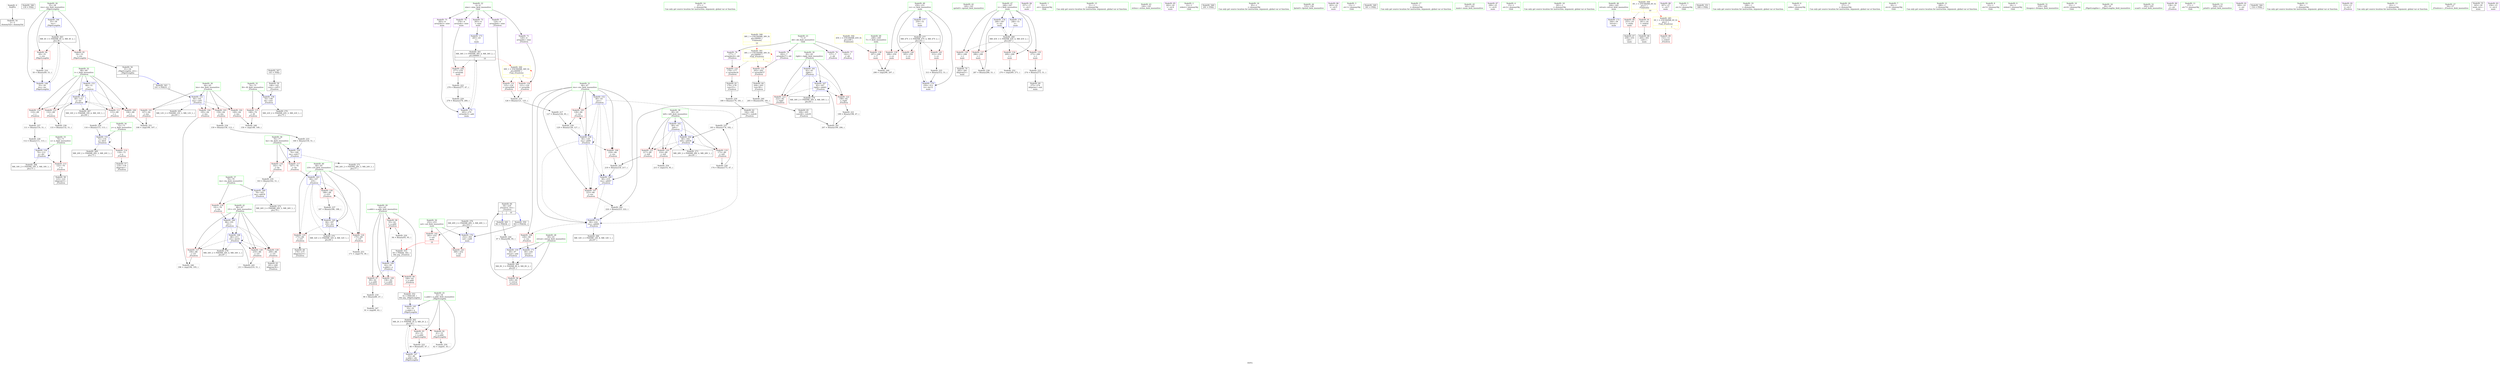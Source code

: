 digraph "SVFG" {
	label="SVFG";

	Node0x5620b9518d30 [shape=record,color=grey,label="{NodeID: 0\nNullPtr}"];
	Node0x5620b9518d30 -> Node0x5620b953d2f0[style=solid];
	Node0x5620b9570120 [shape=record,color=black,label="{NodeID: 346\n139 = PHI()\n}"];
	Node0x5620b9556e40 [shape=record,color=black,label="{NodeID: 263\nMR_4V_3 = PHI(MR_4V_4, MR_4V_2, )\npts\{36 \}\n}"];
	Node0x5620b9556e40 -> Node0x5620b953f3a0[style=dashed];
	Node0x5620b9556e40 -> Node0x5620b953f470[style=dashed];
	Node0x5620b9556e40 -> Node0x5620b9542fa0[style=dashed];
	Node0x5620b953be30 [shape=record,color=red,label="{NodeID: 97\n89\<--62\n\<--a.addr\n_Z5solvex\n}"];
	Node0x5620b953be30 -> Node0x5620b9547ce0[style=solid];
	Node0x5620b9539f00 [shape=record,color=green,label="{NodeID: 14\n47\<--1\n\<--dummyObj\nCan only get source location for instruction, argument, global var or function.}"];
	Node0x5620b955b840 [shape=record,color=black,label="{NodeID: 277\nMR_47V_3 = PHI(MR_47V_4, MR_47V_2, )\npts\{251 \}\n}"];
	Node0x5620b955b840 -> Node0x5620b9542850[style=dashed];
	Node0x5620b955b840 -> Node0x5620b9542920[style=dashed];
	Node0x5620b955b840 -> Node0x5620b95429f0[style=dashed];
	Node0x5620b955b840 -> Node0x5620b95448d0[style=dashed];
	Node0x5620b953c990 [shape=record,color=red,label="{NodeID: 111\n115\<--68\n\<--i\n_Z5solvex\n}"];
	Node0x5620b953c990 -> Node0x5620b95485e0[style=solid];
	Node0x5620b953ac60 [shape=record,color=green,label="{NodeID: 28\n60\<--61\nretval\<--retval_field_insensitive\n_Z5solvex\n}"];
	Node0x5620b953ac60 -> Node0x5620b953bd60[style=solid];
	Node0x5620b953ac60 -> Node0x5620b9543140[style=solid];
	Node0x5620b953ac60 -> Node0x5620b9544250[style=solid];
	Node0x5620b9541cf0 [shape=record,color=red,label="{NodeID: 125\n175\<--84\n\<--i19\n_Z5solvex\n}"];
	Node0x5620b9541cf0 -> Node0x5620b953d800[style=solid];
	Node0x5620b953b7c0 [shape=record,color=green,label="{NodeID: 42\n140\<--141\nsprintf\<--sprintf_field_insensitive\n}"];
	Node0x5620b95482e0 [shape=record,color=grey,label="{NodeID: 222\n46 = Binary(45, 47, )\n}"];
	Node0x5620b95482e0 -> Node0x5620b9542ed0[style=solid];
	Node0x5620b9542850 [shape=record,color=red,label="{NodeID: 139\n296\<--250\n\<--cs\nmain\n}"];
	Node0x5620b9542850 -> Node0x5620b954ab60[style=solid];
	Node0x5620b953d4c0 [shape=record,color=black,label="{NodeID: 56\n31\<--54\n_Z9getLengthx_ret\<--\n_Z9getLengthx\n|{<s0>2}}"];
	Node0x5620b953d4c0:s0 -> Node0x5620b9267010[style=solid,color=blue];
	Node0x5620b95497e0 [shape=record,color=grey,label="{NodeID: 236\n133 = Binary(132, 51, )\n}"];
	Node0x5620b95497e0 -> Node0x5620b95436f0[style=solid];
	Node0x5620b95433b0 [shape=record,color=blue,label="{NodeID: 153\n68\<--51\ni\<--\n_Z5solvex\n}"];
	Node0x5620b95433b0 -> Node0x5620b953c7f0[style=dashed];
	Node0x5620b95433b0 -> Node0x5620b953c8c0[style=dashed];
	Node0x5620b95433b0 -> Node0x5620b953c990[style=dashed];
	Node0x5620b95433b0 -> Node0x5620b953ca60[style=dashed];
	Node0x5620b95433b0 -> Node0x5620b95436f0[style=dashed];
	Node0x5620b95433b0 -> Node0x5620b9558240[style=dashed];
	Node0x5620b953e020 [shape=record,color=black,label="{NodeID: 70\n282\<--281\nidxprom2\<--\nmain\n}"];
	Node0x5620b954ace0 [shape=record,color=grey,label="{NodeID: 250\n42 = cmp(41, 43, )\n}"];
	Node0x5620b9543f10 [shape=record,color=blue,label="{NodeID: 167\n82\<--207\nright\<--add41\n_Z5solvex\n}"];
	Node0x5620b9543f10 -> Node0x5620b9541a80[style=dashed];
	Node0x5620b9543f10 -> Node0x5620b9541b50[style=dashed];
	Node0x5620b9543f10 -> Node0x5620b9543f10[style=dashed];
	Node0x5620b9543f10 -> Node0x5620b955a940[style=dashed];
	Node0x5620b953eb80 [shape=record,color=purple,label="{NodeID: 84\n257\<--17\n\<--.str.3\nmain\n}"];
	Node0x5620b952bb80 [shape=record,color=green,label="{NodeID: 1\n10\<--1\n.str\<--dummyObj\nGlob }"];
	Node0x5620b95701f0 [shape=record,color=black,label="{NodeID: 347\n143 = PHI()\n}"];
	Node0x5620b95701f0 -> Node0x5620b953d730[style=solid];
	Node0x5620b9557340 [shape=record,color=black,label="{NodeID: 264\nMR_8V_3 = PHI(MR_8V_4, MR_8V_2, )\npts\{61 \}\n}"];
	Node0x5620b9557340 -> Node0x5620b953bd60[style=dashed];
	Node0x5620b953bf00 [shape=record,color=red,label="{NodeID: 98\n93\<--62\n\<--a.addr\n_Z5solvex\n}"];
	Node0x5620b953bf00 -> Node0x5620b9547fe0[style=solid];
	Node0x5620b9539fc0 [shape=record,color=green,label="{NodeID: 15\n51\<--1\n\<--dummyObj\nCan only get source location for instruction, argument, global var or function.}"];
	Node0x5620b955bd40 [shape=record,color=black,label="{NodeID: 278\nMR_49V_2 = PHI(MR_49V_3, MR_49V_1, )\npts\{253 \}\n}"];
	Node0x5620b955bd40 -> Node0x5620b9542ac0[style=dashed];
	Node0x5620b955bd40 -> Node0x5620b9544800[style=dashed];
	Node0x5620b953ca60 [shape=record,color=red,label="{NodeID: 112\n132\<--68\n\<--i\n_Z5solvex\n}"];
	Node0x5620b953ca60 -> Node0x5620b95497e0[style=solid];
	Node0x5620b953ad30 [shape=record,color=green,label="{NodeID: 29\n62\<--63\na.addr\<--a.addr_field_insensitive\n_Z5solvex\n}"];
	Node0x5620b953ad30 -> Node0x5620b953be30[style=solid];
	Node0x5620b953ad30 -> Node0x5620b953bf00[style=solid];
	Node0x5620b953ad30 -> Node0x5620b953bfd0[style=solid];
	Node0x5620b953ad30 -> Node0x5620b953c0a0[style=solid];
	Node0x5620b953ad30 -> Node0x5620b9543070[style=solid];
	Node0x5620b9541dc0 [shape=record,color=red,label="{NodeID: 126\n186\<--84\n\<--i19\n_Z5solvex\n}"];
	Node0x5620b9541dc0 -> Node0x5620b9549960[style=solid];
	Node0x5620b953b8c0 [shape=record,color=green,label="{NodeID: 43\n144\<--145\nstrlen\<--strlen_field_insensitive\n}"];
	Node0x5620b9548460 [shape=record,color=grey,label="{NodeID: 223\n278 = Binary(277, 47, )\n}"];
	Node0x5620b9548460 -> Node0x5620b9548d60[style=solid];
	Node0x5620b9542920 [shape=record,color=red,label="{NodeID: 140\n305\<--250\n\<--cs\nmain\n}"];
	Node0x5620b953d590 [shape=record,color=black,label="{NodeID: 57\n119\<--118\nidxprom\<--\n_Z5solvex\n}"];
	Node0x5620b9549960 [shape=record,color=grey,label="{NodeID: 237\n187 = Binary(186, 188, )\n}"];
	Node0x5620b9549960 -> Node0x5620b9543d70[style=solid];
	Node0x5620b9543480 [shape=record,color=blue,label="{NodeID: 154\n70\<--112\nx\<--div\n_Z5solvex\n}"];
	Node0x5620b9543480 -> Node0x5620b953cb30[style=dashed];
	Node0x5620b9543480 -> Node0x5620b9543480[style=dashed];
	Node0x5620b9543480 -> Node0x5620b9558f50[style=dashed];
	Node0x5620b953e0f0 [shape=record,color=purple,label="{NodeID: 71\n120\<--4\narrayidx\<--nine\n_Z5solvex\n}"];
	Node0x5620b953e0f0 -> Node0x5620b9542100[style=solid];
	Node0x5620b954ae60 [shape=record,color=grey,label="{NodeID: 251\n108 = cmp(106, 107, )\n}"];
	Node0x5620b9543fe0 [shape=record,color=blue,label="{NodeID: 168\n86\<--211\ni31\<--inc43\n_Z5solvex\n}"];
	Node0x5620b9543fe0 -> Node0x5620b9541e90[style=dashed];
	Node0x5620b9543fe0 -> Node0x5620b9541f60[style=dashed];
	Node0x5620b9543fe0 -> Node0x5620b9542030[style=dashed];
	Node0x5620b9543fe0 -> Node0x5620b9543fe0[style=dashed];
	Node0x5620b9543fe0 -> Node0x5620b955b340[style=dashed];
	Node0x5620b953ec50 [shape=record,color=purple,label="{NodeID: 85\n262\<--20\n\<--.str.4\nmain\n}"];
	Node0x5620b952b5f0 [shape=record,color=green,label="{NodeID: 2\n12\<--1\nstderr\<--dummyObj\nGlob }"];
	Node0x5620b95702c0 [shape=record,color=black,label="{NodeID: 348\n291 = PHI()\n}"];
	Node0x5620b9557840 [shape=record,color=black,label="{NodeID: 265\nMR_12V_2 = PHI(MR_12V_3, MR_12V_1, )\npts\{65 \}\n}"];
	Node0x5620b953bfd0 [shape=record,color=red,label="{NodeID: 99\n100\<--62\n\<--a.addr\n_Z5solvex\n|{<s0>2}}"];
	Node0x5620b953bfd0:s0 -> Node0x5620b9570730[style=solid,color=red];
	Node0x5620b953a0c0 [shape=record,color=green,label="{NodeID: 16\n95\<--1\n\<--dummyObj\nCan only get source location for instruction, argument, global var or function.}"];
	Node0x5620b953cb30 [shape=record,color=red,label="{NodeID: 113\n122\<--70\n\<--x\n_Z5solvex\n}"];
	Node0x5620b953cb30 -> Node0x5620b953d660[style=solid];
	Node0x5620b953ae00 [shape=record,color=green,label="{NodeID: 30\n64\<--65\nlen\<--len_field_insensitive\n_Z5solvex\n}"];
	Node0x5620b953ae00 -> Node0x5620b953c170[style=solid];
	Node0x5620b953ae00 -> Node0x5620b953c240[style=solid];
	Node0x5620b953ae00 -> Node0x5620b953c310[style=solid];
	Node0x5620b953ae00 -> Node0x5620b953c3e0[style=solid];
	Node0x5620b953ae00 -> Node0x5620b9543210[style=solid];
	Node0x5620b9541e90 [shape=record,color=red,label="{NodeID: 127\n194\<--86\n\<--i31\n_Z5solvex\n}"];
	Node0x5620b9541e90 -> Node0x5620b954a6e0[style=solid];
	Node0x5620b953b9c0 [shape=record,color=green,label="{NodeID: 44\n155\<--156\nfprintf\<--fprintf_field_insensitive\n}"];
	Node0x5620b95485e0 [shape=record,color=grey,label="{NodeID: 224\n116 = Binary(115, 113, )\n}"];
	Node0x5620b95485e0 -> Node0x5620b9543550[style=solid];
	Node0x5620b95429f0 [shape=record,color=red,label="{NodeID: 141\n312\<--250\n\<--cs\nmain\n}"];
	Node0x5620b95429f0 -> Node0x5620b9548760[style=solid];
	Node0x5620b953d660 [shape=record,color=black,label="{NodeID: 58\n123\<--122\nidxprom5\<--\n_Z5solvex\n}"];
	Node0x5620b9549ae0 [shape=record,color=grey,label="{NodeID: 238\n287 = Binary(286, 51, )\n}"];
	Node0x5620b9549ae0 -> Node0x5620b9544660[style=solid];
	Node0x5620b9543550 [shape=record,color=blue,label="{NodeID: 155\n72\<--116\ny\<--div4\n_Z5solvex\n}"];
	Node0x5620b9543550 -> Node0x5620b953cc00[style=dashed];
	Node0x5620b9543550 -> Node0x5620b9543550[style=dashed];
	Node0x5620b9543550 -> Node0x5620b9559040[style=dashed];
	Node0x5620b953e1c0 [shape=record,color=purple,label="{NodeID: 72\n124\<--4\narrayidx6\<--nine\n_Z5solvex\n}"];
	Node0x5620b953e1c0 -> Node0x5620b95421d0[style=solid];
	Node0x5620b9540590 [shape=record,color=grey,label="{NodeID: 252\n270 = cmp(269, 271, )\n}"];
	Node0x5620b95440b0 [shape=record,color=blue,label="{NodeID: 169\n66\<--219\nres\<--add47\n_Z5solvex\n}"];
	Node0x5620b95440b0 -> Node0x5620b953c650[style=dashed];
	Node0x5620b95440b0 -> Node0x5620b9544180[style=dashed];
	Node0x5620b953ed20 [shape=record,color=purple,label="{NodeID: 86\n263\<--22\n\<--.str.5\nmain\n}"];
	Node0x5620b952a2c0 [shape=record,color=green,label="{NodeID: 3\n13\<--1\n.str.1\<--dummyObj\nGlob }"];
	Node0x5620b9570390 [shape=record,color=black,label="{NodeID: 349\n301 = PHI()\n}"];
	Node0x5620b9557d40 [shape=record,color=black,label="{NodeID: 266\nMR_14V_2 = PHI(MR_14V_8, MR_14V_1, )\npts\{67 \}\n}"];
	Node0x5620b953c0a0 [shape=record,color=red,label="{NodeID: 100\n136\<--62\n\<--a.addr\n_Z5solvex\n}"];
	Node0x5620b953a1c0 [shape=record,color=green,label="{NodeID: 17\n113\<--1\n\<--dummyObj\nCan only get source location for instruction, argument, global var or function.}"];
	Node0x5620b953cc00 [shape=record,color=red,label="{NodeID: 114\n118\<--72\n\<--y\n_Z5solvex\n}"];
	Node0x5620b953cc00 -> Node0x5620b953d590[style=solid];
	Node0x5620b953aed0 [shape=record,color=green,label="{NodeID: 31\n66\<--67\nres\<--res_field_insensitive\n_Z5solvex\n}"];
	Node0x5620b953aed0 -> Node0x5620b953c4b0[style=solid];
	Node0x5620b953aed0 -> Node0x5620b953c580[style=solid];
	Node0x5620b953aed0 -> Node0x5620b953c650[style=solid];
	Node0x5620b953aed0 -> Node0x5620b953c720[style=solid];
	Node0x5620b953aed0 -> Node0x5620b95432e0[style=solid];
	Node0x5620b953aed0 -> Node0x5620b9543620[style=solid];
	Node0x5620b953aed0 -> Node0x5620b95440b0[style=solid];
	Node0x5620b953aed0 -> Node0x5620b9544180[style=solid];
	Node0x5620b9541f60 [shape=record,color=red,label="{NodeID: 128\n200\<--86\n\<--i31\n_Z5solvex\n}"];
	Node0x5620b9541f60 -> Node0x5620b953da70[style=solid];
	Node0x5620b953bac0 [shape=record,color=green,label="{NodeID: 45\n241\<--242\nmain\<--main_field_insensitive\n}"];
	Node0x5620b955f6c0 [shape=record,color=yellow,style=double,label="{NodeID: 308\n38V_1 = ENCHI(MR_38V_0)\npts\{90000 \}\nFun[main]|{<s0>10}}"];
	Node0x5620b955f6c0:s0 -> Node0x5620b955f070[style=dashed,color=red];
	Node0x5620b9548760 [shape=record,color=grey,label="{NodeID: 225\n313 = Binary(312, 51, )\n}"];
	Node0x5620b9548760 -> Node0x5620b95448d0[style=solid];
	Node0x5620b9542ac0 [shape=record,color=red,label="{NodeID: 142\n302\<--252\n\<--sol\nmain\n|{<s0>10}}"];
	Node0x5620b9542ac0:s0 -> Node0x5620b95708a0[style=solid,color=red];
	Node0x5620b953d730 [shape=record,color=black,label="{NodeID: 59\n146\<--143\nconv\<--call11\n_Z5solvex\n}"];
	Node0x5620b953d730 -> Node0x5620b95437c0[style=solid];
	Node0x5620b9549c60 [shape=record,color=grey,label="{NodeID: 239\n129 = Binary(128, 127, )\n}"];
	Node0x5620b9549c60 -> Node0x5620b9543620[style=solid];
	Node0x5620b9543620 [shape=record,color=blue,label="{NodeID: 156\n66\<--129\nres\<--add9\n_Z5solvex\n}"];
	Node0x5620b9543620 -> Node0x5620b953c4b0[style=dashed];
	Node0x5620b9543620 -> Node0x5620b953c580[style=dashed];
	Node0x5620b9543620 -> Node0x5620b953c650[style=dashed];
	Node0x5620b9543620 -> Node0x5620b9543620[style=dashed];
	Node0x5620b9543620 -> Node0x5620b95440b0[style=dashed];
	Node0x5620b9543620 -> Node0x5620b9544180[style=dashed];
	Node0x5620b953e290 [shape=record,color=purple,label="{NodeID: 73\n265\<--4\n\<--nine\nmain\n}"];
	Node0x5620b953e290 -> Node0x5620b95443f0[style=solid];
	Node0x5620b9540710 [shape=record,color=grey,label="{NodeID: 253\n171 = cmp(170, 39, )\n}"];
	Node0x5620b9544180 [shape=record,color=blue,label="{NodeID: 170\n66\<--224\nres\<--add49\n_Z5solvex\n}"];
	Node0x5620b9544180 -> Node0x5620b953c720[style=dashed];
	Node0x5620b9544180 -> Node0x5620b9557d40[style=dashed];
	Node0x5620b953edf0 [shape=record,color=purple,label="{NodeID: 87\n290\<--25\n\<--.str.6\nmain\n}"];
	Node0x5620b952a350 [shape=record,color=green,label="{NodeID: 4\n15\<--1\n.str.2\<--dummyObj\nGlob }"];
	Node0x5620b9570460 [shape=record,color=black,label="{NodeID: 350\n303 = PHI(58, )\n}"];
	Node0x5620b9570460 -> Node0x5620b9544800[style=solid];
	Node0x5620b9558240 [shape=record,color=black,label="{NodeID: 267\nMR_16V_2 = PHI(MR_16V_4, MR_16V_1, )\npts\{69 \}\n}"];
	Node0x5620b953c170 [shape=record,color=red,label="{NodeID: 101\n107\<--64\n\<--len\n_Z5solvex\n}"];
	Node0x5620b953c170 -> Node0x5620b954ae60[style=solid];
	Node0x5620b953a2c0 [shape=record,color=green,label="{NodeID: 18\n181\<--1\n\<--dummyObj\nCan only get source location for instruction, argument, global var or function.}"];
	Node0x5620b953ccd0 [shape=record,color=red,label="{NodeID: 115\n148\<--74\n\<--lll\n_Z5solvex\n}"];
	Node0x5620b953ccd0 -> Node0x5620b954a9e0[style=solid];
	Node0x5620b953afa0 [shape=record,color=green,label="{NodeID: 32\n68\<--69\ni\<--i_field_insensitive\n_Z5solvex\n}"];
	Node0x5620b953afa0 -> Node0x5620b953c7f0[style=solid];
	Node0x5620b953afa0 -> Node0x5620b953c8c0[style=solid];
	Node0x5620b953afa0 -> Node0x5620b953c990[style=solid];
	Node0x5620b953afa0 -> Node0x5620b953ca60[style=solid];
	Node0x5620b953afa0 -> Node0x5620b95433b0[style=solid];
	Node0x5620b953afa0 -> Node0x5620b95436f0[style=solid];
	Node0x5620b9542030 [shape=record,color=red,label="{NodeID: 129\n210\<--86\n\<--i31\n_Z5solvex\n}"];
	Node0x5620b9542030 -> Node0x5620b954a560[style=solid];
	Node0x5620b953bbc0 [shape=record,color=green,label="{NodeID: 46\n244\<--245\nretval\<--retval_field_insensitive\nmain\n}"];
	Node0x5620b953bbc0 -> Node0x5620b9544320[style=solid];
	Node0x5620b955f7a0 [shape=record,color=yellow,style=double,label="{NodeID: 309\n6V_1 = ENCHI(MR_6V_0)\npts\{1 \}\nFun[main]|{|<s2>10}}"];
	Node0x5620b955f7a0 -> Node0x5620b953f060[style=dashed];
	Node0x5620b955f7a0 -> Node0x5620b953f130[style=dashed];
	Node0x5620b955f7a0:s2 -> Node0x5620b955e240[style=dashed,color=red];
	Node0x5620b95488e0 [shape=record,color=grey,label="{NodeID: 226\n112 = Binary(111, 113, )\n}"];
	Node0x5620b95488e0 -> Node0x5620b9543480[style=solid];
	Node0x5620b9542b90 [shape=record,color=red,label="{NodeID: 143\n306\<--252\n\<--sol\nmain\n}"];
	Node0x5620b953d800 [shape=record,color=black,label="{NodeID: 60\n176\<--175\nidxprom23\<--\n_Z5solvex\n}"];
	Node0x5620b9549de0 [shape=record,color=grey,label="{NodeID: 240\n205 = Binary(204, 181, )\n}"];
	Node0x5620b9549de0 -> Node0x5620b953dc10[style=solid];
	Node0x5620b95436f0 [shape=record,color=blue,label="{NodeID: 157\n68\<--133\ni\<--inc\n_Z5solvex\n}"];
	Node0x5620b95436f0 -> Node0x5620b953c7f0[style=dashed];
	Node0x5620b95436f0 -> Node0x5620b953c8c0[style=dashed];
	Node0x5620b95436f0 -> Node0x5620b953c990[style=dashed];
	Node0x5620b95436f0 -> Node0x5620b953ca60[style=dashed];
	Node0x5620b95436f0 -> Node0x5620b95436f0[style=dashed];
	Node0x5620b95436f0 -> Node0x5620b9558240[style=dashed];
	Node0x5620b953e360 [shape=record,color=purple,label="{NodeID: 74\n276\<--4\narrayidx\<--nine\nmain\n}"];
	Node0x5620b953e360 -> Node0x5620b9542c60[style=solid];
	Node0x5620b9540890 [shape=record,color=grey,label="{NodeID: 254\n215 = cmp(214, 95, )\n}"];
	Node0x5620b9544250 [shape=record,color=blue,label="{NodeID: 171\n60\<--226\nretval\<--\n_Z5solvex\n}"];
	Node0x5620b9544250 -> Node0x5620b9557340[style=dashed];
	Node0x5620b953eec0 [shape=record,color=purple,label="{NodeID: 88\n307\<--27\n\<--.str.7\nmain\n}"];
	Node0x5620b9539020 [shape=record,color=green,label="{NodeID: 5\n17\<--1\n.str.3\<--dummyObj\nGlob }"];
	Node0x5620b9570660 [shape=record,color=black,label="{NodeID: 351\n308 = PHI()\n}"];
	Node0x5620b9558f50 [shape=record,color=black,label="{NodeID: 268\nMR_18V_2 = PHI(MR_18V_3, MR_18V_1, )\npts\{71 \}\n}"];
	Node0x5620b953c240 [shape=record,color=red,label="{NodeID: 102\n149\<--64\n\<--len\n_Z5solvex\n}"];
	Node0x5620b953c240 -> Node0x5620b954a9e0[style=solid];
	Node0x5620b953a3c0 [shape=record,color=green,label="{NodeID: 19\n188\<--1\n\<--dummyObj\nCan only get source location for instruction, argument, global var or function.}"];
	Node0x5620b95415a0 [shape=record,color=red,label="{NodeID: 116\n162\<--76\n\<--lm\n_Z5solvex\n}"];
	Node0x5620b95415a0 -> Node0x5620b9549660[style=solid];
	Node0x5620b953b070 [shape=record,color=green,label="{NodeID: 33\n70\<--71\nx\<--x_field_insensitive\n_Z5solvex\n}"];
	Node0x5620b953b070 -> Node0x5620b953cb30[style=solid];
	Node0x5620b953b070 -> Node0x5620b9543480[style=solid];
	Node0x5620b9542100 [shape=record,color=red,label="{NodeID: 130\n121\<--120\n\<--arrayidx\n_Z5solvex\n}"];
	Node0x5620b9542100 -> Node0x5620b9547e60[style=solid];
	Node0x5620b953bc90 [shape=record,color=green,label="{NodeID: 47\n246\<--247\ni\<--i_field_insensitive\nmain\n}"];
	Node0x5620b953bc90 -> Node0x5620b9542440[style=solid];
	Node0x5620b953bc90 -> Node0x5620b9542510[style=solid];
	Node0x5620b953bc90 -> Node0x5620b95425e0[style=solid];
	Node0x5620b953bc90 -> Node0x5620b95426b0[style=solid];
	Node0x5620b953bc90 -> Node0x5620b95444c0[style=solid];
	Node0x5620b953bc90 -> Node0x5620b9544660[style=solid];
	Node0x5620b9548a60 [shape=record,color=grey,label="{NodeID: 227\n111 = Binary(110, 51, )\n}"];
	Node0x5620b9548a60 -> Node0x5620b95488e0[style=solid];
	Node0x5620b9542c60 [shape=record,color=red,label="{NodeID: 144\n277\<--276\n\<--arrayidx\nmain\n}"];
	Node0x5620b9542c60 -> Node0x5620b9548460[style=solid];
	Node0x5620b953d8d0 [shape=record,color=black,label="{NodeID: 61\n179\<--178\nconv25\<--\n_Z5solvex\n}"];
	Node0x5620b953d8d0 -> Node0x5620b9548ee0[style=solid];
	Node0x5620b9549f60 [shape=record,color=grey,label="{NodeID: 241\n207 = Binary(199, 206, )\n}"];
	Node0x5620b9549f60 -> Node0x5620b9543f10[style=solid];
	Node0x5620b95437c0 [shape=record,color=blue,label="{NodeID: 158\n74\<--146\nlll\<--conv\n_Z5solvex\n}"];
	Node0x5620b95437c0 -> Node0x5620b953ccd0[style=dashed];
	Node0x5620b95437c0 -> Node0x5620b9559540[style=dashed];
	Node0x5620b953e430 [shape=record,color=purple,label="{NodeID: 75\n283\<--4\narrayidx3\<--nine\nmain\n}"];
	Node0x5620b953e430 -> Node0x5620b9544590[style=solid];
	Node0x5620b9544320 [shape=record,color=blue,label="{NodeID: 172\n244\<--39\nretval\<--\nmain\n}"];
	Node0x5620b953ef90 [shape=record,color=red,label="{NodeID: 89\n152\<--12\n\<--stderr\n_Z5solvex\n}"];
	Node0x5620b95390b0 [shape=record,color=green,label="{NodeID: 6\n19\<--1\nstdin\<--dummyObj\nGlob }"];
	Node0x5620b9570730 [shape=record,color=black,label="{NodeID: 352\n32 = PHI(100, )\n0th arg _Z9getLengthx }"];
	Node0x5620b9570730 -> Node0x5620b9542d30[style=solid];
	Node0x5620b9559040 [shape=record,color=black,label="{NodeID: 269\nMR_20V_2 = PHI(MR_20V_3, MR_20V_1, )\npts\{73 \}\n}"];
	Node0x5620b953c310 [shape=record,color=red,label="{NodeID: 103\n158\<--64\n\<--len\n_Z5solvex\n}"];
	Node0x5620b953c310 -> Node0x5620b95494e0[style=solid];
	Node0x5620b953a4c0 [shape=record,color=green,label="{NodeID: 20\n271\<--1\n\<--dummyObj\nCan only get source location for instruction, argument, global var or function.}"];
	Node0x5620b9541670 [shape=record,color=red,label="{NodeID: 117\n167\<--76\n\<--lm\n_Z5solvex\n}"];
	Node0x5620b9541670 -> Node0x5620b9543bd0[style=solid];
	Node0x5620b953b140 [shape=record,color=green,label="{NodeID: 34\n72\<--73\ny\<--y_field_insensitive\n_Z5solvex\n}"];
	Node0x5620b953b140 -> Node0x5620b953cc00[style=solid];
	Node0x5620b953b140 -> Node0x5620b9543550[style=solid];
	Node0x5620b95421d0 [shape=record,color=red,label="{NodeID: 131\n125\<--124\n\<--arrayidx6\n_Z5solvex\n}"];
	Node0x5620b95421d0 -> Node0x5620b9547e60[style=solid];
	Node0x5620b953cd80 [shape=record,color=green,label="{NodeID: 48\n248\<--249\nT\<--T_field_insensitive\nmain\n}"];
	Node0x5620b953cd80 -> Node0x5620b9542780[style=solid];
	Node0x5620b9548be0 [shape=record,color=grey,label="{NodeID: 228\n174 = Binary(173, 47, )\n}"];
	Node0x5620b9548be0 -> Node0x5620b9549060[style=solid];
	Node0x5620b9542d30 [shape=record,color=blue,label="{NodeID: 145\n33\<--32\nx.addr\<--x\n_Z9getLengthx\n}"];
	Node0x5620b9542d30 -> Node0x5620b9556940[style=dashed];
	Node0x5620b953d9a0 [shape=record,color=black,label="{NodeID: 62\n182\<--180\nconv27\<--sub26\n_Z5solvex\n}"];
	Node0x5620b953d9a0 -> Node0x5620b9549060[style=solid];
	Node0x5620b954a0e0 [shape=record,color=grey,label="{NodeID: 242\n224 = Binary(223, 222, )\n}"];
	Node0x5620b954a0e0 -> Node0x5620b9544180[style=solid];
	Node0x5620b9543890 [shape=record,color=blue,label="{NodeID: 159\n76\<--160\nlm\<--sub17\n_Z5solvex\n}"];
	Node0x5620b9543890 -> Node0x5620b95415a0[style=dashed];
	Node0x5620b9543890 -> Node0x5620b9541670[style=dashed];
	Node0x5620b9543890 -> Node0x5620b9559a40[style=dashed];
	Node0x5620b953e500 [shape=record,color=purple,label="{NodeID: 76\n137\<--7\n\<--dd\n_Z5solvex\n}"];
	Node0x5620b95443f0 [shape=record,color=blue,label="{NodeID: 173\n265\<--43\n\<--\nmain\n}"];
	Node0x5620b95443f0 -> Node0x5620b9556440[style=dashed];
	Node0x5620b953f060 [shape=record,color=red,label="{NodeID: 90\n255\<--19\n\<--stdin\nmain\n}"];
	Node0x5620b953f060 -> Node0x5620b953ddb0[style=solid];
	Node0x5620b9539360 [shape=record,color=green,label="{NodeID: 7\n20\<--1\n.str.4\<--dummyObj\nGlob }"];
	Node0x5620b95708a0 [shape=record,color=black,label="{NodeID: 353\n59 = PHI(94, 302, )\n0th arg _Z5solvex }"];
	Node0x5620b95708a0 -> Node0x5620b9543070[style=solid];
	Node0x5620b9559540 [shape=record,color=black,label="{NodeID: 270\nMR_22V_2 = PHI(MR_22V_3, MR_22V_1, )\npts\{75 \}\n}"];
	Node0x5620b953c3e0 [shape=record,color=red,label="{NodeID: 104\n195\<--64\n\<--len\n_Z5solvex\n}"];
	Node0x5620b953c3e0 -> Node0x5620b954a6e0[style=solid];
	Node0x5620b953a5c0 [shape=record,color=green,label="{NodeID: 21\n280\<--1\n\<--dummyObj\nCan only get source location for instruction, argument, global var or function.}"];
	Node0x5620b9541740 [shape=record,color=red,label="{NodeID: 118\n191\<--78\n\<--rm\n_Z5solvex\n}"];
	Node0x5620b9541740 -> Node0x5620b9543e40[style=solid];
	Node0x5620b953b210 [shape=record,color=green,label="{NodeID: 35\n74\<--75\nlll\<--lll_field_insensitive\n_Z5solvex\n}"];
	Node0x5620b953b210 -> Node0x5620b953ccd0[style=solid];
	Node0x5620b953b210 -> Node0x5620b95437c0[style=solid];
	Node0x5620b95422a0 [shape=record,color=red,label="{NodeID: 132\n178\<--177\n\<--arrayidx24\n_Z5solvex\n}"];
	Node0x5620b95422a0 -> Node0x5620b953d8d0[style=solid];
	Node0x5620b953ce50 [shape=record,color=green,label="{NodeID: 49\n250\<--251\ncs\<--cs_field_insensitive\nmain\n}"];
	Node0x5620b953ce50 -> Node0x5620b9542850[style=solid];
	Node0x5620b953ce50 -> Node0x5620b9542920[style=solid];
	Node0x5620b953ce50 -> Node0x5620b95429f0[style=solid];
	Node0x5620b953ce50 -> Node0x5620b9544730[style=solid];
	Node0x5620b953ce50 -> Node0x5620b95448d0[style=solid];
	Node0x5620b9548d60 [shape=record,color=grey,label="{NodeID: 229\n279 = Binary(278, 280, )\n}"];
	Node0x5620b9548d60 -> Node0x5620b9544590[style=solid];
	Node0x5620b9542e00 [shape=record,color=blue,label="{NodeID: 146\n35\<--39\nres\<--\n_Z9getLengthx\n}"];
	Node0x5620b9542e00 -> Node0x5620b9556e40[style=dashed];
	Node0x5620b953da70 [shape=record,color=black,label="{NodeID: 63\n201\<--200\nidxprom36\<--\n_Z5solvex\n}"];
	Node0x5620b954a260 [shape=record,color=grey,label="{NodeID: 243\n219 = Binary(218, 217, )\n}"];
	Node0x5620b954a260 -> Node0x5620b95440b0[style=solid];
	Node0x5620b9543960 [shape=record,color=blue,label="{NodeID: 160\n78\<--163\nrm\<--add18\n_Z5solvex\n}"];
	Node0x5620b9543960 -> Node0x5620b9541740[style=dashed];
	Node0x5620b9543960 -> Node0x5620b9559f40[style=dashed];
	Node0x5620b953e5d0 [shape=record,color=purple,label="{NodeID: 77\n142\<--7\n\<--dd\n_Z5solvex\n}"];
	Node0x5620b95444c0 [shape=record,color=blue,label="{NodeID: 174\n246\<--51\ni\<--\nmain\n}"];
	Node0x5620b95444c0 -> Node0x5620b9555f40[style=dashed];
	Node0x5620b953f130 [shape=record,color=red,label="{NodeID: 91\n261\<--24\n\<--stdout\nmain\n}"];
	Node0x5620b953f130 -> Node0x5620b953de80[style=solid];
	Node0x5620b95393f0 [shape=record,color=green,label="{NodeID: 8\n22\<--1\n.str.5\<--dummyObj\nGlob }"];
	Node0x5620b9559a40 [shape=record,color=black,label="{NodeID: 271\nMR_24V_2 = PHI(MR_24V_3, MR_24V_1, )\npts\{77 \}\n}"];
	Node0x5620b953c4b0 [shape=record,color=red,label="{NodeID: 105\n128\<--66\n\<--res\n_Z5solvex\n}"];
	Node0x5620b953c4b0 -> Node0x5620b9549c60[style=solid];
	Node0x5620b953a6c0 [shape=record,color=green,label="{NodeID: 22\n4\<--6\nnine\<--nine_field_insensitive\nGlob }"];
	Node0x5620b953a6c0 -> Node0x5620b953e0f0[style=solid];
	Node0x5620b953a6c0 -> Node0x5620b953e1c0[style=solid];
	Node0x5620b953a6c0 -> Node0x5620b953e290[style=solid];
	Node0x5620b953a6c0 -> Node0x5620b953e360[style=solid];
	Node0x5620b953a6c0 -> Node0x5620b953e430[style=solid];
	Node0x5620b955e240 [shape=record,color=yellow,style=double,label="{NodeID: 285\n6V_1 = ENCHI(MR_6V_0)\npts\{1 \}\nFun[_Z5solvex]|{|<s1>1}}"];
	Node0x5620b955e240 -> Node0x5620b953ef90[style=dashed];
	Node0x5620b955e240:s1 -> Node0x5620b955e240[style=dashed,color=red];
	Node0x5620b9541810 [shape=record,color=red,label="{NodeID: 119\n173\<--80\n\<--left\n_Z5solvex\n}"];
	Node0x5620b9541810 -> Node0x5620b9548be0[style=solid];
	Node0x5620b953b2e0 [shape=record,color=green,label="{NodeID: 36\n76\<--77\nlm\<--lm_field_insensitive\n_Z5solvex\n}"];
	Node0x5620b953b2e0 -> Node0x5620b95415a0[style=solid];
	Node0x5620b953b2e0 -> Node0x5620b9541670[style=solid];
	Node0x5620b953b2e0 -> Node0x5620b9543890[style=solid];
	Node0x5620b95479e0 [shape=record,color=grey,label="{NodeID: 216\n50 = Binary(49, 51, )\n}"];
	Node0x5620b95479e0 -> Node0x5620b9542fa0[style=solid];
	Node0x5620b9542370 [shape=record,color=red,label="{NodeID: 133\n203\<--202\n\<--arrayidx37\n_Z5solvex\n}"];
	Node0x5620b9542370 -> Node0x5620b953db40[style=solid];
	Node0x5620b953cf20 [shape=record,color=green,label="{NodeID: 50\n252\<--253\nsol\<--sol_field_insensitive\nmain\n}"];
	Node0x5620b953cf20 -> Node0x5620b9542ac0[style=solid];
	Node0x5620b953cf20 -> Node0x5620b9542b90[style=solid];
	Node0x5620b953cf20 -> Node0x5620b9544800[style=solid];
	Node0x5620b9548ee0 [shape=record,color=grey,label="{NodeID: 230\n180 = Binary(179, 181, )\n}"];
	Node0x5620b9548ee0 -> Node0x5620b953d9a0[style=solid];
	Node0x5620b9542ed0 [shape=record,color=blue,label="{NodeID: 147\n33\<--46\nx.addr\<--div\n_Z9getLengthx\n}"];
	Node0x5620b9542ed0 -> Node0x5620b9556940[style=dashed];
	Node0x5620b953db40 [shape=record,color=black,label="{NodeID: 64\n204\<--203\nconv38\<--\n_Z5solvex\n}"];
	Node0x5620b953db40 -> Node0x5620b9549de0[style=solid];
	Node0x5620b954a3e0 [shape=record,color=grey,label="{NodeID: 244\n97 = Binary(96, 95, )\n}"];
	Node0x5620b954a3e0 -> Node0x5620b9543140[style=solid];
	Node0x5620b9543a30 [shape=record,color=blue,label="{NodeID: 161\n82\<--43\nright\<--\n_Z5solvex\n}"];
	Node0x5620b9543a30 -> Node0x5620b9541a80[style=dashed];
	Node0x5620b9543a30 -> Node0x5620b9541b50[style=dashed];
	Node0x5620b9543a30 -> Node0x5620b9543f10[style=dashed];
	Node0x5620b9543a30 -> Node0x5620b955a940[style=dashed];
	Node0x5620b953e6a0 [shape=record,color=purple,label="{NodeID: 78\n177\<--7\narrayidx24\<--dd\n_Z5solvex\n}"];
	Node0x5620b953e6a0 -> Node0x5620b95422a0[style=solid];
	Node0x5620b9544590 [shape=record,color=blue,label="{NodeID: 175\n283\<--279\narrayidx3\<--add\nmain\n}"];
	Node0x5620b9544590 -> Node0x5620b9556440[style=dashed];
	Node0x5620b953f200 [shape=record,color=red,label="{NodeID: 92\n41\<--33\n\<--x.addr\n_Z9getLengthx\n}"];
	Node0x5620b953f200 -> Node0x5620b954ace0[style=solid];
	Node0x5620b9539480 [shape=record,color=green,label="{NodeID: 9\n24\<--1\nstdout\<--dummyObj\nGlob }"];
	Node0x5620b9559f40 [shape=record,color=black,label="{NodeID: 272\nMR_26V_2 = PHI(MR_26V_3, MR_26V_1, )\npts\{79 \}\n}"];
	Node0x5620b953c580 [shape=record,color=red,label="{NodeID: 106\n218\<--66\n\<--res\n_Z5solvex\n}"];
	Node0x5620b953c580 -> Node0x5620b954a260[style=solid];
	Node0x5620b953a7c0 [shape=record,color=green,label="{NodeID: 23\n7\<--9\ndd\<--dd_field_insensitive\nGlob }"];
	Node0x5620b953a7c0 -> Node0x5620b953e500[style=solid];
	Node0x5620b953a7c0 -> Node0x5620b953e5d0[style=solid];
	Node0x5620b953a7c0 -> Node0x5620b953e6a0[style=solid];
	Node0x5620b953a7c0 -> Node0x5620b953e770[style=solid];
	Node0x5620b95418e0 [shape=record,color=red,label="{NodeID: 120\n214\<--80\n\<--left\n_Z5solvex\n}"];
	Node0x5620b95418e0 -> Node0x5620b9540890[style=solid];
	Node0x5620b953b3b0 [shape=record,color=green,label="{NodeID: 37\n78\<--79\nrm\<--rm_field_insensitive\n_Z5solvex\n}"];
	Node0x5620b953b3b0 -> Node0x5620b9541740[style=solid];
	Node0x5620b953b3b0 -> Node0x5620b9543960[style=solid];
	Node0x5620b955ef90 [shape=record,color=yellow,style=double,label="{NodeID: 300\n36V_1 = ENCHI(MR_36V_0)\npts\{60000 \}\nFun[_Z5solvex]|{|<s2>1}}"];
	Node0x5620b955ef90 -> Node0x5620b9542100[style=dashed];
	Node0x5620b955ef90 -> Node0x5620b95421d0[style=dashed];
	Node0x5620b955ef90:s2 -> Node0x5620b955ef90[style=dashed,color=red];
	Node0x5620b9547b60 [shape=record,color=grey,label="{NodeID: 217\n127 = Binary(126, 95, )\n}"];
	Node0x5620b9547b60 -> Node0x5620b9549c60[style=solid];
	Node0x5620b9542440 [shape=record,color=red,label="{NodeID: 134\n269\<--246\n\<--i\nmain\n}"];
	Node0x5620b9542440 -> Node0x5620b9540590[style=solid];
	Node0x5620b953cff0 [shape=record,color=green,label="{NodeID: 51\n259\<--260\nfreopen\<--freopen_field_insensitive\n}"];
	Node0x5620b9549060 [shape=record,color=grey,label="{NodeID: 231\n183 = Binary(174, 182, )\n}"];
	Node0x5620b9549060 -> Node0x5620b9543ca0[style=solid];
	Node0x5620b9542fa0 [shape=record,color=blue,label="{NodeID: 148\n35\<--50\nres\<--inc\n_Z9getLengthx\n}"];
	Node0x5620b9542fa0 -> Node0x5620b9556e40[style=dashed];
	Node0x5620b953dc10 [shape=record,color=black,label="{NodeID: 65\n206\<--205\nconv40\<--sub39\n_Z5solvex\n}"];
	Node0x5620b953dc10 -> Node0x5620b9549f60[style=solid];
	Node0x5620b954a560 [shape=record,color=grey,label="{NodeID: 245\n211 = Binary(210, 51, )\n}"];
	Node0x5620b954a560 -> Node0x5620b9543fe0[style=solid];
	Node0x5620b9543b00 [shape=record,color=blue,label="{NodeID: 162\n80\<--43\nleft\<--\n_Z5solvex\n}"];
	Node0x5620b9543b00 -> Node0x5620b9541810[style=dashed];
	Node0x5620b9543b00 -> Node0x5620b95418e0[style=dashed];
	Node0x5620b9543b00 -> Node0x5620b95419b0[style=dashed];
	Node0x5620b9543b00 -> Node0x5620b9543ca0[style=dashed];
	Node0x5620b9543b00 -> Node0x5620b955a440[style=dashed];
	Node0x5620b953e770 [shape=record,color=purple,label="{NodeID: 79\n202\<--7\narrayidx37\<--dd\n_Z5solvex\n}"];
	Node0x5620b953e770 -> Node0x5620b9542370[style=solid];
	Node0x5620b9544660 [shape=record,color=blue,label="{NodeID: 176\n246\<--287\ni\<--inc\nmain\n}"];
	Node0x5620b9544660 -> Node0x5620b9555f40[style=dashed];
	Node0x5620b953f2d0 [shape=record,color=red,label="{NodeID: 93\n45\<--33\n\<--x.addr\n_Z9getLengthx\n}"];
	Node0x5620b953f2d0 -> Node0x5620b95482e0[style=solid];
	Node0x5620b9539510 [shape=record,color=green,label="{NodeID: 10\n25\<--1\n.str.6\<--dummyObj\nGlob }"];
	Node0x5620b955a440 [shape=record,color=black,label="{NodeID: 273\nMR_28V_2 = PHI(MR_28V_4, MR_28V_1, )\npts\{81 \}\n}"];
	Node0x5620b953c650 [shape=record,color=red,label="{NodeID: 107\n223\<--66\n\<--res\n_Z5solvex\n}"];
	Node0x5620b953c650 -> Node0x5620b954a0e0[style=solid];
	Node0x5620b953a8c0 [shape=record,color=green,label="{NodeID: 24\n29\<--30\n_Z9getLengthx\<--_Z9getLengthx_field_insensitive\n}"];
	Node0x5620b95419b0 [shape=record,color=red,label="{NodeID: 121\n217\<--80\n\<--left\n_Z5solvex\n}"];
	Node0x5620b95419b0 -> Node0x5620b954a260[style=solid];
	Node0x5620b953b480 [shape=record,color=green,label="{NodeID: 38\n80\<--81\nleft\<--left_field_insensitive\n_Z5solvex\n}"];
	Node0x5620b953b480 -> Node0x5620b9541810[style=solid];
	Node0x5620b953b480 -> Node0x5620b95418e0[style=solid];
	Node0x5620b953b480 -> Node0x5620b95419b0[style=solid];
	Node0x5620b953b480 -> Node0x5620b9543b00[style=solid];
	Node0x5620b953b480 -> Node0x5620b9543ca0[style=solid];
	Node0x5620b955f070 [shape=record,color=yellow,style=double,label="{NodeID: 301\n38V_1 = ENCHI(MR_38V_0)\npts\{90000 \}\nFun[_Z5solvex]|{|<s2>1}}"];
	Node0x5620b955f070 -> Node0x5620b95422a0[style=dashed];
	Node0x5620b955f070 -> Node0x5620b9542370[style=dashed];
	Node0x5620b955f070:s2 -> Node0x5620b955f070[style=dashed,color=red];
	Node0x5620b9547ce0 [shape=record,color=grey,label="{NodeID: 218\n90 = Binary(89, 47, )\n}"];
	Node0x5620b9547ce0 -> Node0x5620b954a860[style=solid];
	Node0x5620b9542510 [shape=record,color=red,label="{NodeID: 135\n273\<--246\n\<--i\nmain\n}"];
	Node0x5620b9542510 -> Node0x5620b95491e0[style=solid];
	Node0x5620b953d0f0 [shape=record,color=green,label="{NodeID: 52\n292\<--293\nscanf\<--scanf_field_insensitive\n}"];
	Node0x5620b95491e0 [shape=record,color=grey,label="{NodeID: 232\n274 = Binary(273, 51, )\n}"];
	Node0x5620b95491e0 -> Node0x5620b953df50[style=solid];
	Node0x5620b9543070 [shape=record,color=blue,label="{NodeID: 149\n62\<--59\na.addr\<--a\n_Z5solvex\n}"];
	Node0x5620b9543070 -> Node0x5620b953be30[style=dashed];
	Node0x5620b9543070 -> Node0x5620b953bf00[style=dashed];
	Node0x5620b9543070 -> Node0x5620b953bfd0[style=dashed];
	Node0x5620b9543070 -> Node0x5620b953c0a0[style=dashed];
	Node0x5620b953dce0 [shape=record,color=black,label="{NodeID: 66\n58\<--229\n_Z5solvex_ret\<--\n_Z5solvex\n|{<s0>1|<s1>10}}"];
	Node0x5620b953dce0:s0 -> Node0x5620b956fff0[style=solid,color=blue];
	Node0x5620b953dce0:s1 -> Node0x5620b9570460[style=solid,color=blue];
	Node0x5620b954a6e0 [shape=record,color=grey,label="{NodeID: 246\n196 = cmp(194, 195, )\n}"];
	Node0x5620b9543bd0 [shape=record,color=blue,label="{NodeID: 163\n84\<--167\ni19\<--\n_Z5solvex\n}"];
	Node0x5620b9543bd0 -> Node0x5620b9541c20[style=dashed];
	Node0x5620b9543bd0 -> Node0x5620b9541cf0[style=dashed];
	Node0x5620b9543bd0 -> Node0x5620b9541dc0[style=dashed];
	Node0x5620b9543bd0 -> Node0x5620b9543d70[style=dashed];
	Node0x5620b9543bd0 -> Node0x5620b955ae40[style=dashed];
	Node0x5620b953e840 [shape=record,color=purple,label="{NodeID: 80\n138\<--10\n\<--.str\n_Z5solvex\n}"];
	Node0x5620b9267010 [shape=record,color=black,label="{NodeID: 343\n101 = PHI(31, )\n}"];
	Node0x5620b9267010 -> Node0x5620b9543210[style=solid];
	Node0x5620b9555f40 [shape=record,color=black,label="{NodeID: 260\nMR_43V_3 = PHI(MR_43V_4, MR_43V_2, )\npts\{247 \}\n}"];
	Node0x5620b9555f40 -> Node0x5620b9542440[style=dashed];
	Node0x5620b9555f40 -> Node0x5620b9542510[style=dashed];
	Node0x5620b9555f40 -> Node0x5620b95425e0[style=dashed];
	Node0x5620b9555f40 -> Node0x5620b95426b0[style=dashed];
	Node0x5620b9555f40 -> Node0x5620b9544660[style=dashed];
	Node0x5620b9544730 [shape=record,color=blue,label="{NodeID: 177\n250\<--51\ncs\<--\nmain\n}"];
	Node0x5620b9544730 -> Node0x5620b955b840[style=dashed];
	Node0x5620b953f3a0 [shape=record,color=red,label="{NodeID: 94\n49\<--35\n\<--res\n_Z9getLengthx\n}"];
	Node0x5620b953f3a0 -> Node0x5620b95479e0[style=solid];
	Node0x5620b9539d50 [shape=record,color=green,label="{NodeID: 11\n27\<--1\n.str.7\<--dummyObj\nGlob }"];
	Node0x5620b955a940 [shape=record,color=black,label="{NodeID: 274\nMR_30V_2 = PHI(MR_30V_4, MR_30V_1, )\npts\{83 \}\n}"];
	Node0x5620b953c720 [shape=record,color=red,label="{NodeID: 108\n226\<--66\n\<--res\n_Z5solvex\n}"];
	Node0x5620b953c720 -> Node0x5620b9544250[style=solid];
	Node0x5620b953a9c0 [shape=record,color=green,label="{NodeID: 25\n33\<--34\nx.addr\<--x.addr_field_insensitive\n_Z9getLengthx\n}"];
	Node0x5620b953a9c0 -> Node0x5620b953f200[style=solid];
	Node0x5620b953a9c0 -> Node0x5620b953f2d0[style=solid];
	Node0x5620b953a9c0 -> Node0x5620b9542d30[style=solid];
	Node0x5620b953a9c0 -> Node0x5620b9542ed0[style=solid];
	Node0x5620b9541a80 [shape=record,color=red,label="{NodeID: 122\n198\<--82\n\<--right\n_Z5solvex\n}"];
	Node0x5620b9541a80 -> Node0x5620b9548160[style=solid];
	Node0x5620b953b550 [shape=record,color=green,label="{NodeID: 39\n82\<--83\nright\<--right_field_insensitive\n_Z5solvex\n}"];
	Node0x5620b953b550 -> Node0x5620b9541a80[style=solid];
	Node0x5620b953b550 -> Node0x5620b9541b50[style=solid];
	Node0x5620b953b550 -> Node0x5620b9543a30[style=solid];
	Node0x5620b953b550 -> Node0x5620b9543f10[style=solid];
	Node0x5620b9547e60 [shape=record,color=grey,label="{NodeID: 219\n126 = Binary(121, 125, )\n}"];
	Node0x5620b9547e60 -> Node0x5620b9547b60[style=solid];
	Node0x5620b95425e0 [shape=record,color=red,label="{NodeID: 136\n281\<--246\n\<--i\nmain\n}"];
	Node0x5620b95425e0 -> Node0x5620b953e020[style=solid];
	Node0x5620b953d1f0 [shape=record,color=green,label="{NodeID: 53\n309\<--310\nprintf\<--printf_field_insensitive\n}"];
	Node0x5620b9549360 [shape=record,color=grey,label="{NodeID: 233\n160 = Binary(159, 51, )\n}"];
	Node0x5620b9549360 -> Node0x5620b9543890[style=solid];
	Node0x5620b9543140 [shape=record,color=blue,label="{NodeID: 150\n60\<--97\nretval\<--add\n_Z5solvex\n}"];
	Node0x5620b9543140 -> Node0x5620b9557340[style=dashed];
	Node0x5620b953ddb0 [shape=record,color=black,label="{NodeID: 67\n258\<--255\ncall\<--\nmain\n}"];
	Node0x5620b954a860 [shape=record,color=grey,label="{NodeID: 247\n91 = cmp(90, 43, )\n}"];
	Node0x5620b9543ca0 [shape=record,color=blue,label="{NodeID: 164\n80\<--183\nleft\<--add28\n_Z5solvex\n}"];
	Node0x5620b9543ca0 -> Node0x5620b9541810[style=dashed];
	Node0x5620b9543ca0 -> Node0x5620b95418e0[style=dashed];
	Node0x5620b9543ca0 -> Node0x5620b95419b0[style=dashed];
	Node0x5620b9543ca0 -> Node0x5620b9543ca0[style=dashed];
	Node0x5620b9543ca0 -> Node0x5620b955a440[style=dashed];
	Node0x5620b953e910 [shape=record,color=purple,label="{NodeID: 81\n300\<--10\n\<--.str\nmain\n}"];
	Node0x5620b956ff20 [shape=record,color=black,label="{NodeID: 344\n154 = PHI()\n}"];
	Node0x5620b9556440 [shape=record,color=black,label="{NodeID: 261\nMR_36V_3 = PHI(MR_36V_4, MR_36V_2, )\npts\{60000 \}\n|{|<s2>10}}"];
	Node0x5620b9556440 -> Node0x5620b9542c60[style=dashed];
	Node0x5620b9556440 -> Node0x5620b9544590[style=dashed];
	Node0x5620b9556440:s2 -> Node0x5620b955ef90[style=dashed,color=red];
	Node0x5620b9544800 [shape=record,color=blue,label="{NodeID: 178\n252\<--303\nsol\<--call9\nmain\n}"];
	Node0x5620b9544800 -> Node0x5620b9542b90[style=dashed];
	Node0x5620b9544800 -> Node0x5620b955bd40[style=dashed];
	Node0x5620b953f470 [shape=record,color=red,label="{NodeID: 95\n54\<--35\n\<--res\n_Z9getLengthx\n}"];
	Node0x5620b953f470 -> Node0x5620b953d4c0[style=solid];
	Node0x5620b9539de0 [shape=record,color=green,label="{NodeID: 12\n39\<--1\n\<--dummyObj\nCan only get source location for instruction, argument, global var or function.}"];
	Node0x5620b955ae40 [shape=record,color=black,label="{NodeID: 275\nMR_32V_2 = PHI(MR_32V_4, MR_32V_1, )\npts\{85 \}\n}"];
	Node0x5620b953c7f0 [shape=record,color=red,label="{NodeID: 109\n106\<--68\n\<--i\n_Z5solvex\n}"];
	Node0x5620b953c7f0 -> Node0x5620b954ae60[style=solid];
	Node0x5620b953aa90 [shape=record,color=green,label="{NodeID: 26\n35\<--36\nres\<--res_field_insensitive\n_Z9getLengthx\n}"];
	Node0x5620b953aa90 -> Node0x5620b953f3a0[style=solid];
	Node0x5620b953aa90 -> Node0x5620b953f470[style=solid];
	Node0x5620b953aa90 -> Node0x5620b9542e00[style=solid];
	Node0x5620b953aa90 -> Node0x5620b9542fa0[style=solid];
	Node0x5620b9541b50 [shape=record,color=red,label="{NodeID: 123\n222\<--82\n\<--right\n_Z5solvex\n}"];
	Node0x5620b9541b50 -> Node0x5620b954a0e0[style=solid];
	Node0x5620b953b620 [shape=record,color=green,label="{NodeID: 40\n84\<--85\ni19\<--i19_field_insensitive\n_Z5solvex\n}"];
	Node0x5620b953b620 -> Node0x5620b9541c20[style=solid];
	Node0x5620b953b620 -> Node0x5620b9541cf0[style=solid];
	Node0x5620b953b620 -> Node0x5620b9541dc0[style=solid];
	Node0x5620b953b620 -> Node0x5620b9543bd0[style=solid];
	Node0x5620b953b620 -> Node0x5620b9543d70[style=solid];
	Node0x5620b9547fe0 [shape=record,color=grey,label="{NodeID: 220\n94 = Binary(93, 95, )\n|{<s0>1}}"];
	Node0x5620b9547fe0:s0 -> Node0x5620b95708a0[style=solid,color=red];
	Node0x5620b95426b0 [shape=record,color=red,label="{NodeID: 137\n286\<--246\n\<--i\nmain\n}"];
	Node0x5620b95426b0 -> Node0x5620b9549ae0[style=solid];
	Node0x5620b953d2f0 [shape=record,color=black,label="{NodeID: 54\n2\<--3\ndummyVal\<--dummyVal\n}"];
	Node0x5620b95494e0 [shape=record,color=grey,label="{NodeID: 234\n159 = Binary(158, 113, )\n}"];
	Node0x5620b95494e0 -> Node0x5620b9549360[style=solid];
	Node0x5620b9543210 [shape=record,color=blue,label="{NodeID: 151\n64\<--101\nlen\<--call1\n_Z5solvex\n}"];
	Node0x5620b9543210 -> Node0x5620b953c170[style=dashed];
	Node0x5620b9543210 -> Node0x5620b953c240[style=dashed];
	Node0x5620b9543210 -> Node0x5620b953c310[style=dashed];
	Node0x5620b9543210 -> Node0x5620b953c3e0[style=dashed];
	Node0x5620b9543210 -> Node0x5620b9557840[style=dashed];
	Node0x5620b953de80 [shape=record,color=black,label="{NodeID: 68\n264\<--261\ncall1\<--\nmain\n}"];
	Node0x5620b954a9e0 [shape=record,color=grey,label="{NodeID: 248\n150 = cmp(148, 149, )\n}"];
	Node0x5620b9543d70 [shape=record,color=blue,label="{NodeID: 165\n84\<--187\ni19\<--dec\n_Z5solvex\n}"];
	Node0x5620b9543d70 -> Node0x5620b9541c20[style=dashed];
	Node0x5620b9543d70 -> Node0x5620b9541cf0[style=dashed];
	Node0x5620b9543d70 -> Node0x5620b9541dc0[style=dashed];
	Node0x5620b9543d70 -> Node0x5620b9543d70[style=dashed];
	Node0x5620b9543d70 -> Node0x5620b955ae40[style=dashed];
	Node0x5620b953e9e0 [shape=record,color=purple,label="{NodeID: 82\n153\<--13\n\<--.str.1\n_Z5solvex\n}"];
	Node0x5620b956fff0 [shape=record,color=black,label="{NodeID: 345\n96 = PHI(58, )\n}"];
	Node0x5620b956fff0 -> Node0x5620b954a3e0[style=solid];
	Node0x5620b9556940 [shape=record,color=black,label="{NodeID: 262\nMR_2V_3 = PHI(MR_2V_4, MR_2V_2, )\npts\{34 \}\n}"];
	Node0x5620b9556940 -> Node0x5620b953f200[style=dashed];
	Node0x5620b9556940 -> Node0x5620b953f2d0[style=dashed];
	Node0x5620b9556940 -> Node0x5620b9542ed0[style=dashed];
	Node0x5620b95448d0 [shape=record,color=blue,label="{NodeID: 179\n250\<--313\ncs\<--inc12\nmain\n}"];
	Node0x5620b95448d0 -> Node0x5620b955b840[style=dashed];
	Node0x5620b953bd60 [shape=record,color=red,label="{NodeID: 96\n229\<--60\n\<--retval\n_Z5solvex\n}"];
	Node0x5620b953bd60 -> Node0x5620b953dce0[style=solid];
	Node0x5620b9539e70 [shape=record,color=green,label="{NodeID: 13\n43\<--1\n\<--dummyObj\nCan only get source location for instruction, argument, global var or function.}"];
	Node0x5620b955b340 [shape=record,color=black,label="{NodeID: 276\nMR_34V_2 = PHI(MR_34V_4, MR_34V_1, )\npts\{87 \}\n}"];
	Node0x5620b953c8c0 [shape=record,color=red,label="{NodeID: 110\n110\<--68\n\<--i\n_Z5solvex\n}"];
	Node0x5620b953c8c0 -> Node0x5620b9548a60[style=solid];
	Node0x5620b953ab60 [shape=record,color=green,label="{NodeID: 27\n56\<--57\n_Z5solvex\<--_Z5solvex_field_insensitive\n}"];
	Node0x5620b9541c20 [shape=record,color=red,label="{NodeID: 124\n170\<--84\n\<--i19\n_Z5solvex\n}"];
	Node0x5620b9541c20 -> Node0x5620b9540710[style=solid];
	Node0x5620b953b6f0 [shape=record,color=green,label="{NodeID: 41\n86\<--87\ni31\<--i31_field_insensitive\n_Z5solvex\n}"];
	Node0x5620b953b6f0 -> Node0x5620b9541e90[style=solid];
	Node0x5620b953b6f0 -> Node0x5620b9541f60[style=solid];
	Node0x5620b953b6f0 -> Node0x5620b9542030[style=solid];
	Node0x5620b953b6f0 -> Node0x5620b9543e40[style=solid];
	Node0x5620b953b6f0 -> Node0x5620b9543fe0[style=solid];
	Node0x5620b955f340 [shape=record,color=yellow,style=double,label="{NodeID: 304\n45V_1 = ENCHI(MR_45V_0)\npts\{249 \}\nFun[main]}"];
	Node0x5620b955f340 -> Node0x5620b9542780[style=dashed];
	Node0x5620b9548160 [shape=record,color=grey,label="{NodeID: 221\n199 = Binary(198, 47, )\n}"];
	Node0x5620b9548160 -> Node0x5620b9549f60[style=solid];
	Node0x5620b9542780 [shape=record,color=red,label="{NodeID: 138\n297\<--248\n\<--T\nmain\n}"];
	Node0x5620b9542780 -> Node0x5620b954ab60[style=solid];
	Node0x5620b953d3f0 [shape=record,color=black,label="{NodeID: 55\n243\<--39\nmain_ret\<--\nmain\n}"];
	Node0x5620b9549660 [shape=record,color=grey,label="{NodeID: 235\n163 = Binary(162, 51, )\n}"];
	Node0x5620b9549660 -> Node0x5620b9543960[style=solid];
	Node0x5620b95432e0 [shape=record,color=blue,label="{NodeID: 152\n66\<--43\nres\<--\n_Z5solvex\n}"];
	Node0x5620b95432e0 -> Node0x5620b953c4b0[style=dashed];
	Node0x5620b95432e0 -> Node0x5620b953c580[style=dashed];
	Node0x5620b95432e0 -> Node0x5620b953c650[style=dashed];
	Node0x5620b95432e0 -> Node0x5620b9543620[style=dashed];
	Node0x5620b95432e0 -> Node0x5620b95440b0[style=dashed];
	Node0x5620b95432e0 -> Node0x5620b9544180[style=dashed];
	Node0x5620b953df50 [shape=record,color=black,label="{NodeID: 69\n275\<--274\nidxprom\<--sub\nmain\n}"];
	Node0x5620b954ab60 [shape=record,color=grey,label="{NodeID: 249\n298 = cmp(296, 297, )\n}"];
	Node0x5620b9543e40 [shape=record,color=blue,label="{NodeID: 166\n86\<--191\ni31\<--\n_Z5solvex\n}"];
	Node0x5620b9543e40 -> Node0x5620b9541e90[style=dashed];
	Node0x5620b9543e40 -> Node0x5620b9541f60[style=dashed];
	Node0x5620b9543e40 -> Node0x5620b9542030[style=dashed];
	Node0x5620b9543e40 -> Node0x5620b9543fe0[style=dashed];
	Node0x5620b9543e40 -> Node0x5620b955b340[style=dashed];
	Node0x5620b953eab0 [shape=record,color=purple,label="{NodeID: 83\n256\<--15\n\<--.str.2\nmain\n}"];
}
